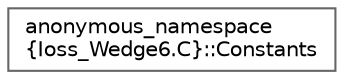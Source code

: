 digraph "Graphical Class Hierarchy"
{
 // INTERACTIVE_SVG=YES
 // LATEX_PDF_SIZE
  bgcolor="transparent";
  edge [fontname=Helvetica,fontsize=10,labelfontname=Helvetica,labelfontsize=10];
  node [fontname=Helvetica,fontsize=10,shape=box,height=0.2,width=0.4];
  rankdir="LR";
  Node0 [id="Node000000",label="anonymous_namespace\l\{Ioss_Wedge6.C\}::Constants",height=0.2,width=0.4,color="grey40", fillcolor="white", style="filled",URL="$structanonymous__namespace_02Ioss__Wedge6_8C_03_1_1Constants.html",tooltip=" "];
}

